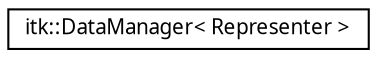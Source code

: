 digraph G
{
  edge [fontname="FreeSans.ttf",fontsize="10",labelfontname="FreeSans.ttf",labelfontsize="10"];
  node [fontname="FreeSans.ttf",fontsize="10",shape=record];
  rankdir="LR";
  Node1 [label="itk::DataManager\< Representer \>",height=0.2,width=0.4,color="black", fillcolor="white", style="filled",URL="$classitk_1_1DataManager.html",tooltip="ITK Wrapper for the statismo::DataManager class."];
}
